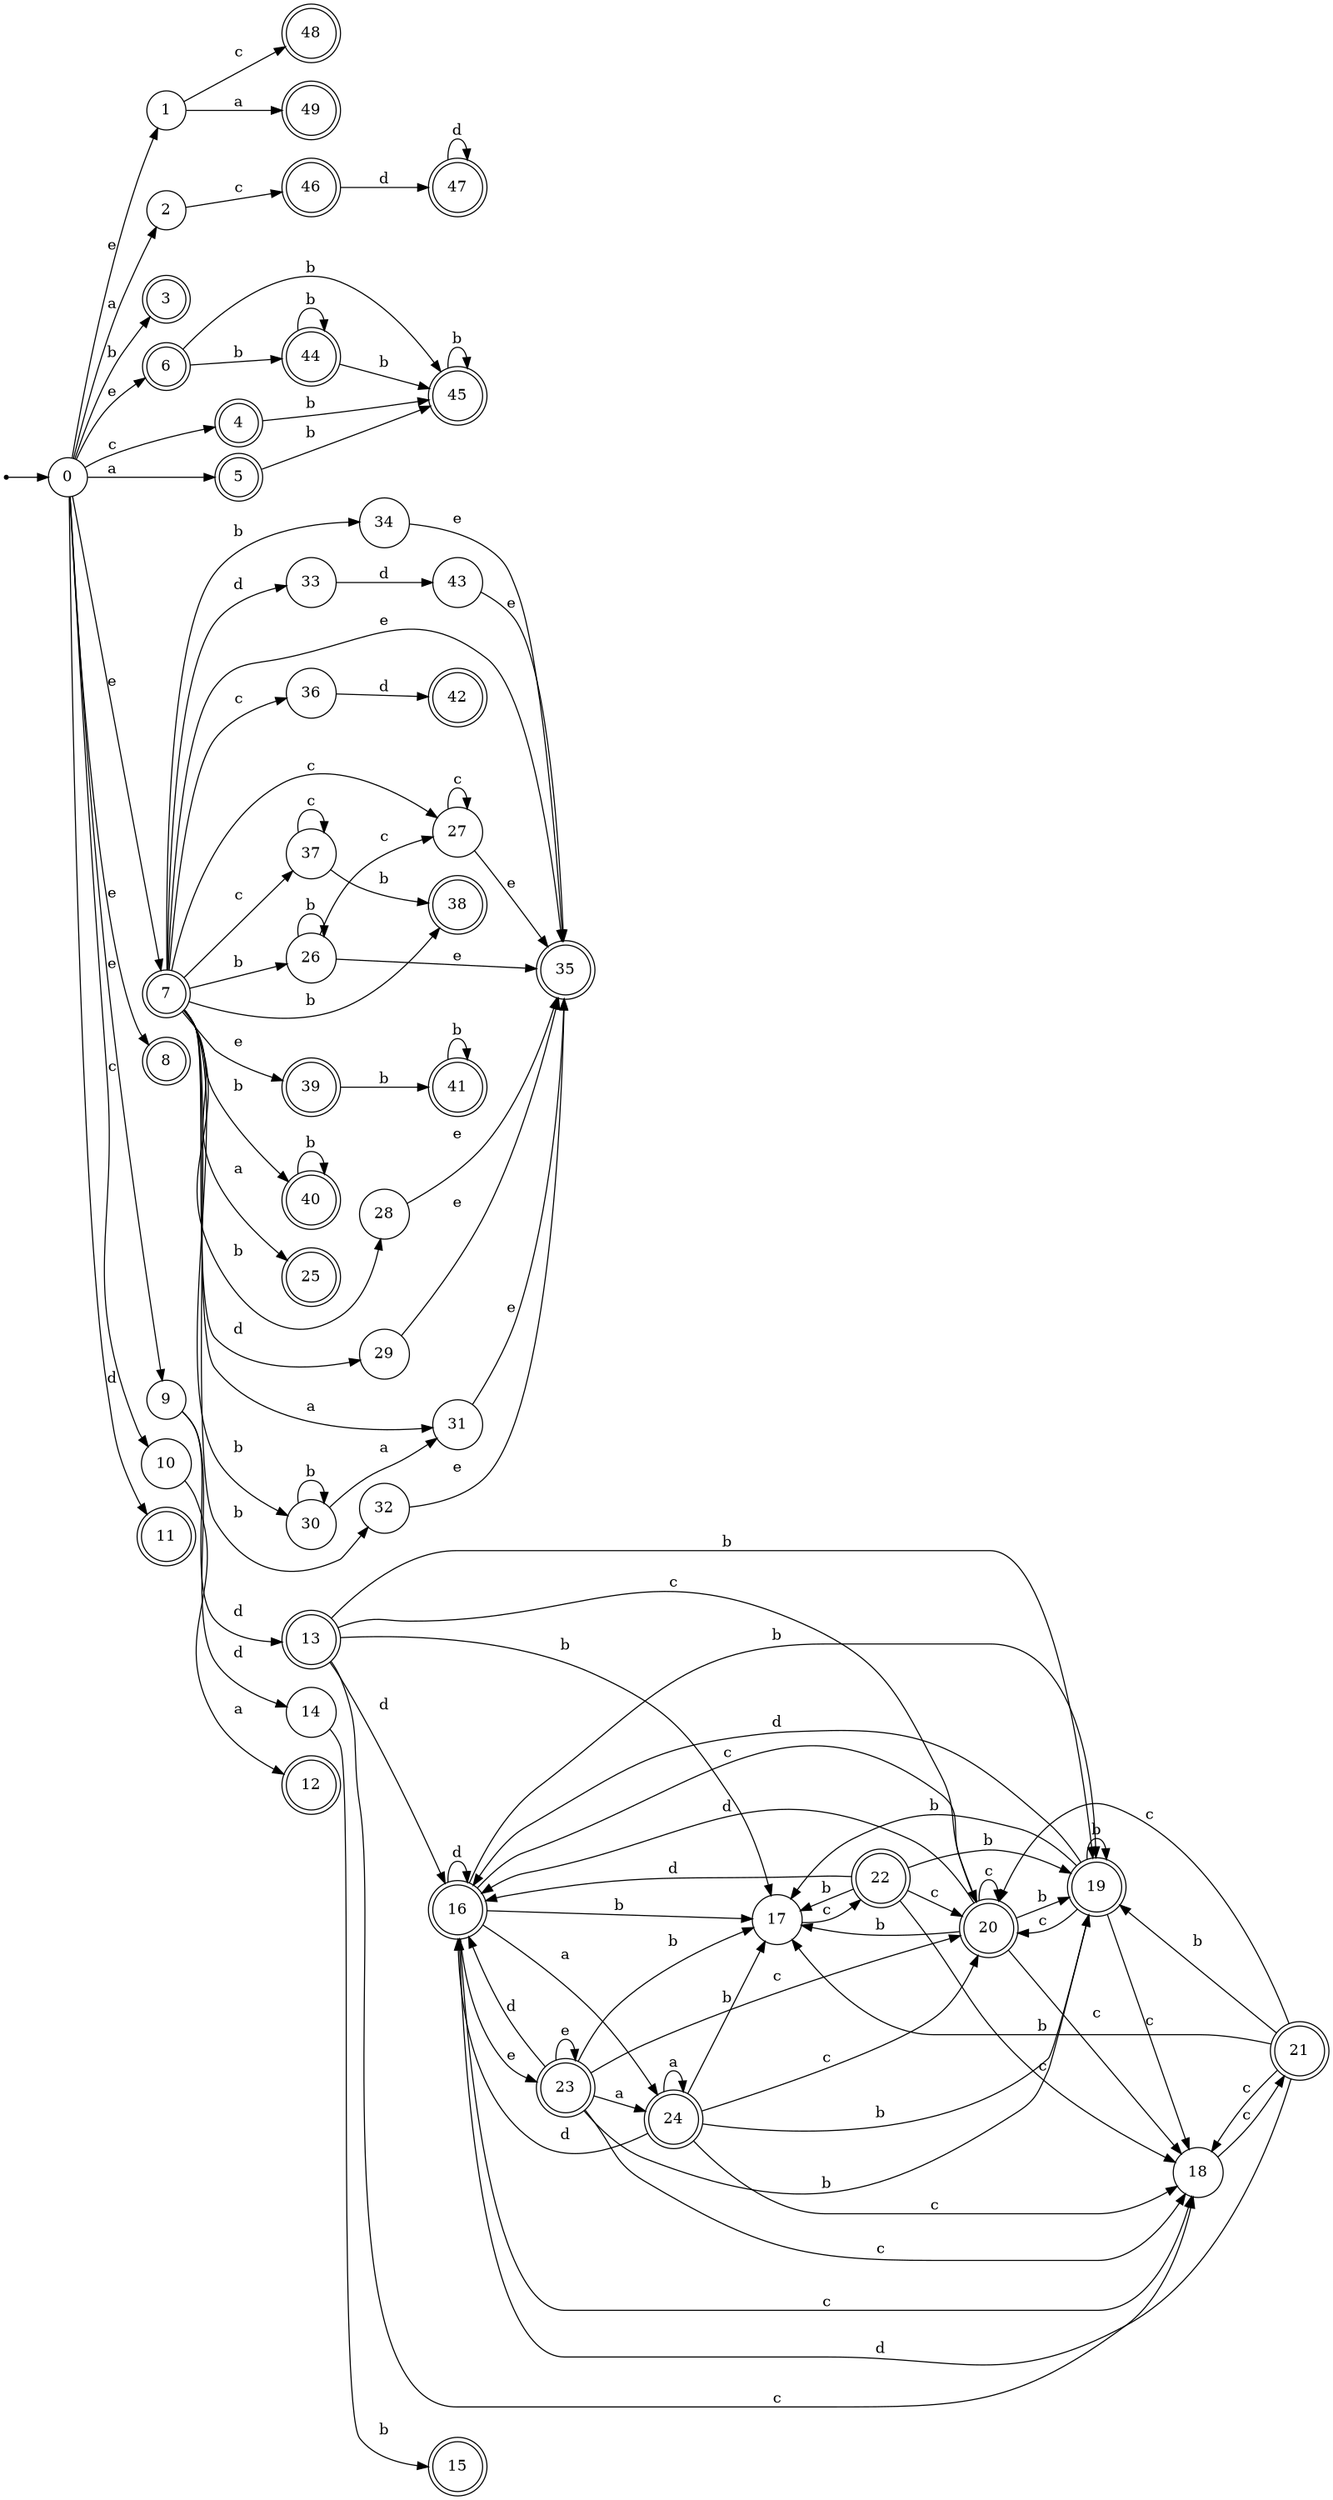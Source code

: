 digraph finite_state_machine {
rankdir=LR;
size="20,20";
node [shape = point]; "dummy0"
node [shape = circle]; "0";
"dummy0" -> "0";
node [shape = circle]; "1";
node [shape = circle]; "2";
node [shape = doublecircle]; "3";node [shape = doublecircle]; "4";node [shape = doublecircle]; "5";node [shape = doublecircle]; "6";node [shape = doublecircle]; "7";node [shape = doublecircle]; "8";node [shape = circle]; "9";
node [shape = circle]; "10";
node [shape = doublecircle]; "11";node [shape = doublecircle]; "12";node [shape = doublecircle]; "13";node [shape = circle]; "14";
node [shape = doublecircle]; "15";node [shape = doublecircle]; "16";node [shape = circle]; "17";
node [shape = circle]; "18";
node [shape = doublecircle]; "19";node [shape = doublecircle]; "20";node [shape = doublecircle]; "21";node [shape = doublecircle]; "22";node [shape = doublecircle]; "23";node [shape = doublecircle]; "24";node [shape = doublecircle]; "25";node [shape = circle]; "26";
node [shape = circle]; "27";
node [shape = circle]; "28";
node [shape = circle]; "29";
node [shape = circle]; "30";
node [shape = circle]; "31";
node [shape = circle]; "32";
node [shape = circle]; "33";
node [shape = circle]; "34";
node [shape = doublecircle]; "35";node [shape = circle]; "36";
node [shape = circle]; "37";
node [shape = doublecircle]; "38";node [shape = doublecircle]; "39";node [shape = doublecircle]; "40";node [shape = doublecircle]; "41";node [shape = doublecircle]; "42";node [shape = circle]; "43";
node [shape = doublecircle]; "44";node [shape = doublecircle]; "45";node [shape = doublecircle]; "46";node [shape = doublecircle]; "47";node [shape = doublecircle]; "48";node [shape = doublecircle]; "49";"0" -> "1" [label = "e"];
 "0" -> "6" [label = "e"];
 "0" -> "7" [label = "e"];
 "0" -> "8" [label = "e"];
 "0" -> "9" [label = "e"];
 "0" -> "2" [label = "a"];
 "0" -> "5" [label = "a"];
 "0" -> "3" [label = "b"];
 "0" -> "10" [label = "c"];
 "0" -> "4" [label = "c"];
 "0" -> "11" [label = "d"];
 "10" -> "12" [label = "a"];
 "9" -> "13" [label = "d"];
 "9" -> "14" [label = "d"];
 "14" -> "15" [label = "b"];
 "13" -> "16" [label = "d"];
 "13" -> "17" [label = "b"];
 "13" -> "19" [label = "b"];
 "13" -> "18" [label = "c"];
 "13" -> "20" [label = "c"];
 "20" -> "18" [label = "c"];
 "20" -> "20" [label = "c"];
 "20" -> "16" [label = "d"];
 "20" -> "17" [label = "b"];
 "20" -> "19" [label = "b"];
 "19" -> "17" [label = "b"];
 "19" -> "19" [label = "b"];
 "19" -> "16" [label = "d"];
 "19" -> "18" [label = "c"];
 "19" -> "20" [label = "c"];
 "18" -> "21" [label = "c"];
 "21" -> "18" [label = "c"];
 "21" -> "20" [label = "c"];
 "21" -> "16" [label = "d"];
 "21" -> "17" [label = "b"];
 "21" -> "19" [label = "b"];
 "17" -> "22" [label = "c"];
 "22" -> "17" [label = "b"];
 "22" -> "19" [label = "b"];
 "22" -> "16" [label = "d"];
 "22" -> "18" [label = "c"];
 "22" -> "20" [label = "c"];
 "16" -> "16" [label = "d"];
 "16" -> "23" [label = "e"];
 "16" -> "24" [label = "a"];
 "16" -> "17" [label = "b"];
 "16" -> "19" [label = "b"];
 "16" -> "18" [label = "c"];
 "16" -> "20" [label = "c"];
 "24" -> "24" [label = "a"];
 "24" -> "16" [label = "d"];
 "24" -> "17" [label = "b"];
 "24" -> "19" [label = "b"];
 "24" -> "18" [label = "c"];
 "24" -> "20" [label = "c"];
 "23" -> "23" [label = "e"];
 "23" -> "16" [label = "d"];
 "23" -> "24" [label = "a"];
 "23" -> "17" [label = "b"];
 "23" -> "19" [label = "b"];
 "23" -> "18" [label = "c"];
 "23" -> "20" [label = "c"];
 "7" -> "25" [label = "a"];
 "7" -> "31" [label = "a"];
 "7" -> "32" [label = "b"];
 "7" -> "34" [label = "b"];
 "7" -> "38" [label = "b"];
 "7" -> "40" [label = "b"];
 "7" -> "26" [label = "b"];
 "7" -> "28" [label = "b"];
 "7" -> "30" [label = "b"];
 "7" -> "27" [label = "c"];
 "7" -> "36" [label = "c"];
 "7" -> "37" [label = "c"];
 "7" -> "33" [label = "d"];
 "7" -> "29" [label = "d"];
 "7" -> "35" [label = "e"];
 "7" -> "39" [label = "e"];
 "40" -> "40" [label = "b"];
 "39" -> "41" [label = "b"];
 "41" -> "41" [label = "b"];
 "37" -> "37" [label = "c"];
 "37" -> "38" [label = "b"];
 "36" -> "42" [label = "d"];
 "34" -> "35" [label = "e"];
 "33" -> "43" [label = "d"];
 "43" -> "35" [label = "e"];
 "32" -> "35" [label = "e"];
 "31" -> "35" [label = "e"];
 "30" -> "30" [label = "b"];
 "30" -> "31" [label = "a"];
 "29" -> "35" [label = "e"];
 "28" -> "35" [label = "e"];
 "27" -> "27" [label = "c"];
 "27" -> "35" [label = "e"];
 "26" -> "26" [label = "b"];
 "26" -> "27" [label = "c"];
 "26" -> "35" [label = "e"];
 "6" -> "44" [label = "b"];
 "6" -> "45" [label = "b"];
 "45" -> "45" [label = "b"];
 "44" -> "44" [label = "b"];
 "44" -> "45" [label = "b"];
 "5" -> "45" [label = "b"];
 "4" -> "45" [label = "b"];
 "2" -> "46" [label = "c"];
 "46" -> "47" [label = "d"];
 "47" -> "47" [label = "d"];
 "1" -> "48" [label = "c"];
 "1" -> "49" [label = "a"];
 }
